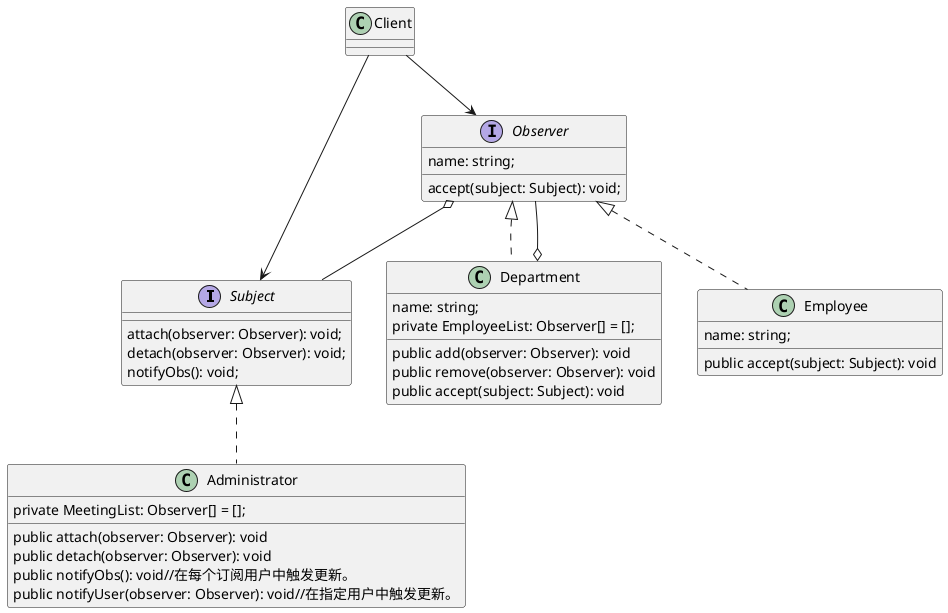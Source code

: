 @startuml Section1
interface Subject {
  attach(observer: Observer): void;
  detach(observer: Observer): void;
  notifyObs(): void;
}

class Administrator implements Subject {
  private MeetingList: Observer[] = [];
  public attach(observer: Observer): void
  public detach(observer: Observer): void
  public notifyObs(): void//在每个订阅用户中触发更新。
  public notifyUser(observer: Observer): void//在指定用户中触发更新。
}


interface Observer {
  name: string;
  accept(subject: Subject): void;
}

class Department implements Observer {
  name: string;
  private EmployeeList: Observer[] = [];
  public add(observer: Observer): void
  public remove(observer: Observer): void
  public accept(subject: Subject): void
}

class Employee implements Observer {
  name: string;
  public accept(subject: Subject): void
}
Department o-- Observer
Observer o-- Subject
Client -->  Subject
Client -->  Observer
@enduml